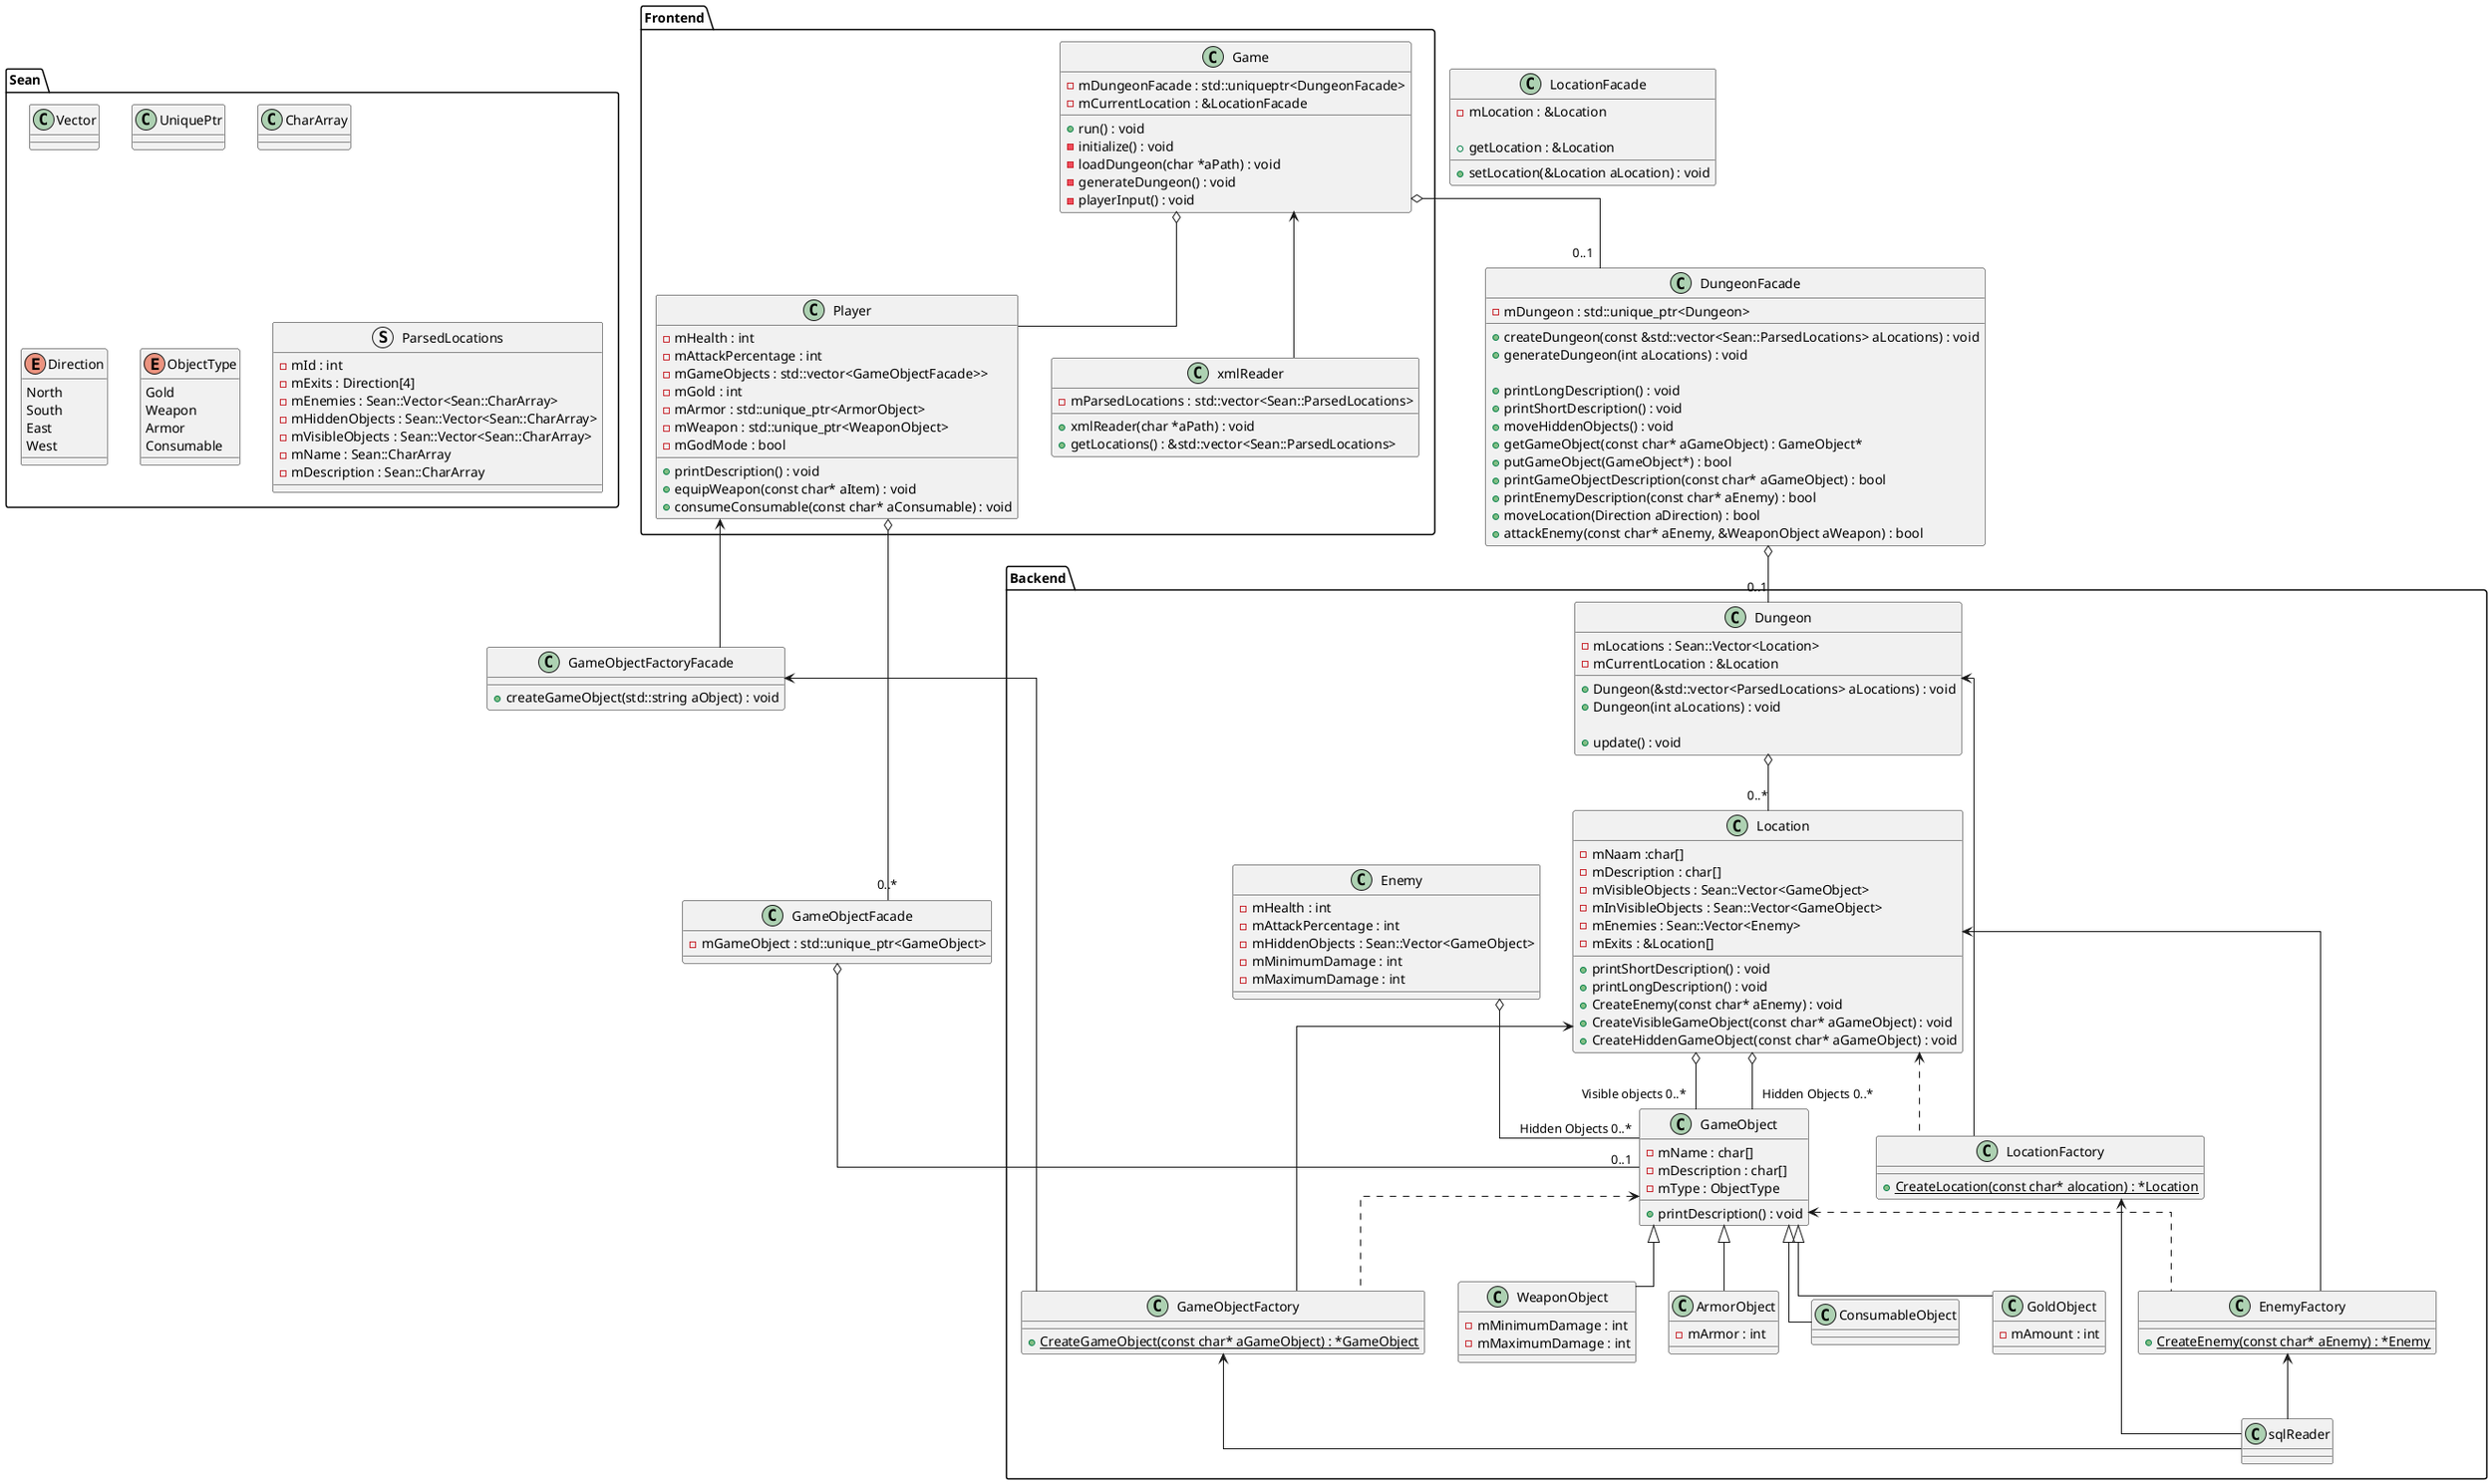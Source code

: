 @startuml

' skinparam backgroundColor #1e1e1e
' skinparam classBackgroundColor #2d2d2d
' skinparam classBorderColor White
' skinparam classFontColor White
' skinparam classAttributeIconColor White
' skinparam classArrowColor White
skinparam linetype ortho

package "Sean"{
    class Vector{

    }

    class UniquePtr{}

    class CharArray{}

    enum Direction{
        North
        South
        East
        West
    }

    enum ObjectType{
        Gold
        Weapon
        Armor
        Consumable
    }

    struct ParsedLocations{
        - mId : int
        - mExits : Direction[4]
        - mEnemies : Sean::Vector<Sean::CharArray>
        - mHiddenObjects : Sean::Vector<Sean::CharArray>
        - mVisibleObjects : Sean::Vector<Sean::CharArray>
        - mName : Sean::CharArray
        - mDescription : Sean::CharArray
    }
}


package "Backend"{

    class Location{
        + printShortDescription() : void
        + printLongDescription() : void
        + CreateEnemy(const char* aEnemy) : void
        + CreateVisibleGameObject(const char* aGameObject) : void
        + CreateHiddenGameObject(const char* aGameObject) : void

        - mNaam :char[]
        - mDescription : char[]
        - mVisibleObjects : Sean::Vector<GameObject>
        - mInVisibleObjects : Sean::Vector<GameObject>
        - mEnemies : Sean::Vector<Enemy>
        - mExits : &Location[]
    }


    class LocationFactory{
        +{static} CreateLocation(const char* alocation) : *Location
    }

    class GameObjectFactory{
        +{static} CreateGameObject(const char* aGameObject) : *GameObject
    }

    class EnemyFactory{
        +{static} CreateEnemy(const char* aEnemy) : *Enemy
    }

    class GameObject{
        -mName : char[]
        -mDescription : char[]
        -mType : ObjectType

        + printDescription() : void
    }

    class GoldObject{
        - mAmount : int
    }

    class WeaponObject{
        - mMinimumDamage : int
        - mMaximumDamage : int
    }

    class ArmorObject{
        - mArmor : int
    }

    class Enemy{
        - mHealth : int
        - mAttackPercentage : int
        - mHiddenObjects : Sean::Vector<GameObject>
        - mMinimumDamage : int
        - mMaximumDamage : int
    }

    class ConsumableObject{}

    class Dungeon{
        + Dungeon(&std::vector<ParsedLocations> aLocations) : void
        + Dungeon(int aLocations) : void

        + update() : void

        - mLocations : Sean::Vector<Location>
        - mCurrentLocation : &Location
    }

    class sqlReader{}

    Location o-- "Visible objects 0..*" GameObject
    Location o-- "Hidden Objects 0..*"GameObject

    Enemy o-- "Hidden Objects 0..*" GameObject

    GameObject <.. GameObjectFactory
    GameObject <.. EnemyFactory

    GameObject <|-- GoldObject
    GameObject <|-- WeaponObject
    GameObject <|-- ArmorObject
    GameObject <|-- ConsumableObject

    Dungeon o-- "0..*" Location
    Dungeon <-- LocationFactory

    Location <.. LocationFactory
    Location <-- GameObjectFactory
    Location <-- EnemyFactory

    GameObjectFactory <-- sqlReader
    EnemyFactory <-- sqlReader
    LocationFactory <-- sqlReader

}

package "Frontend"{

    class Player{
        - mHealth : int
        - mAttackPercentage : int
        - mGameObjects : std::vector<GameObjectFacade>>
        - mGold : int
        - mArmor : std::unique_ptr<ArmorObject>
        - mWeapon : std::unique_ptr<WeaponObject>
        - mGodMode : bool

        + printDescription() : void
        + equipWeapon(const char* aItem) : void
        + consumeConsumable(const char* aConsumable) : void
    }

    class Game{
        + run() : void
        - initialize() : void
        - loadDungeon(char *aPath) : void
        - generateDungeon() : void
        - playerInput() : void

        - mDungeonFacade : std::uniqueptr<DungeonFacade>
        - mCurrentLocation : &LocationFacade
    }

    class xmlReader{
        + xmlReader(char *aPath) : void
        + getLocations() : &std::vector<Sean::ParsedLocations>

        - mParsedLocations : std::vector<Sean::ParsedLocations>
    }

    Game o-- Player

    Game <-- xmlReader

}

' Misc
class DungeonFacade{
    - mDungeon : std::unique_ptr<Dungeon>

    + createDungeon(const &std::vector<Sean::ParsedLocations> aLocations) : void
    + generateDungeon(int aLocations) : void

    + printLongDescription() : void
    + printShortDescription() : void
    + moveHiddenObjects() : void
    + getGameObject(const char* aGameObject) : GameObject*
    + putGameObject(GameObject*) : bool
    + printGameObjectDescription(const char* aGameObject) : bool
    + printEnemyDescription(const char* aEnemy) : bool
    + moveLocation(Direction aDirection) : bool
    + attackEnemy(const char* aEnemy, &WeaponObject aWeapon) : bool
}

class GameObjectFacade{
    - mGameObject : std::unique_ptr<GameObject>

}

class GameObjectFactoryFacade{
    + createGameObject(std::string aObject) : void
}

class LocationFacade{
    - mLocation : &Location

    + getLocation : &Location
    + setLocation(&Location aLocation) : void
}


Game o-- "0..1" DungeonFacade

Player o-- "0..*" GameObjectFacade
Player <-- GameObjectFactoryFacade

GameObjectFactoryFacade <-- GameObjectFactory

DungeonFacade o--"0..1" Dungeon
GameObjectFacade o--"0..1" GameObject





@enduml